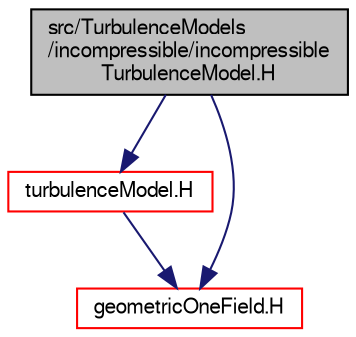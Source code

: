 digraph "src/TurbulenceModels/incompressible/incompressibleTurbulenceModel.H"
{
  bgcolor="transparent";
  edge [fontname="FreeSans",fontsize="10",labelfontname="FreeSans",labelfontsize="10"];
  node [fontname="FreeSans",fontsize="10",shape=record];
  Node1 [label="src/TurbulenceModels\l/incompressible/incompressible\lTurbulenceModel.H",height=0.2,width=0.4,color="black", fillcolor="grey75", style="filled" fontcolor="black"];
  Node1 -> Node2 [color="midnightblue",fontsize="10",style="solid",fontname="FreeSans"];
  Node2 [label="turbulenceModel.H",height=0.2,width=0.4,color="red",URL="$a10230.html"];
  Node2 -> Node3 [color="midnightblue",fontsize="10",style="solid",fontname="FreeSans"];
  Node3 [label="geometricOneField.H",height=0.2,width=0.4,color="red",URL="$a07570.html"];
  Node1 -> Node3 [color="midnightblue",fontsize="10",style="solid",fontname="FreeSans"];
}
